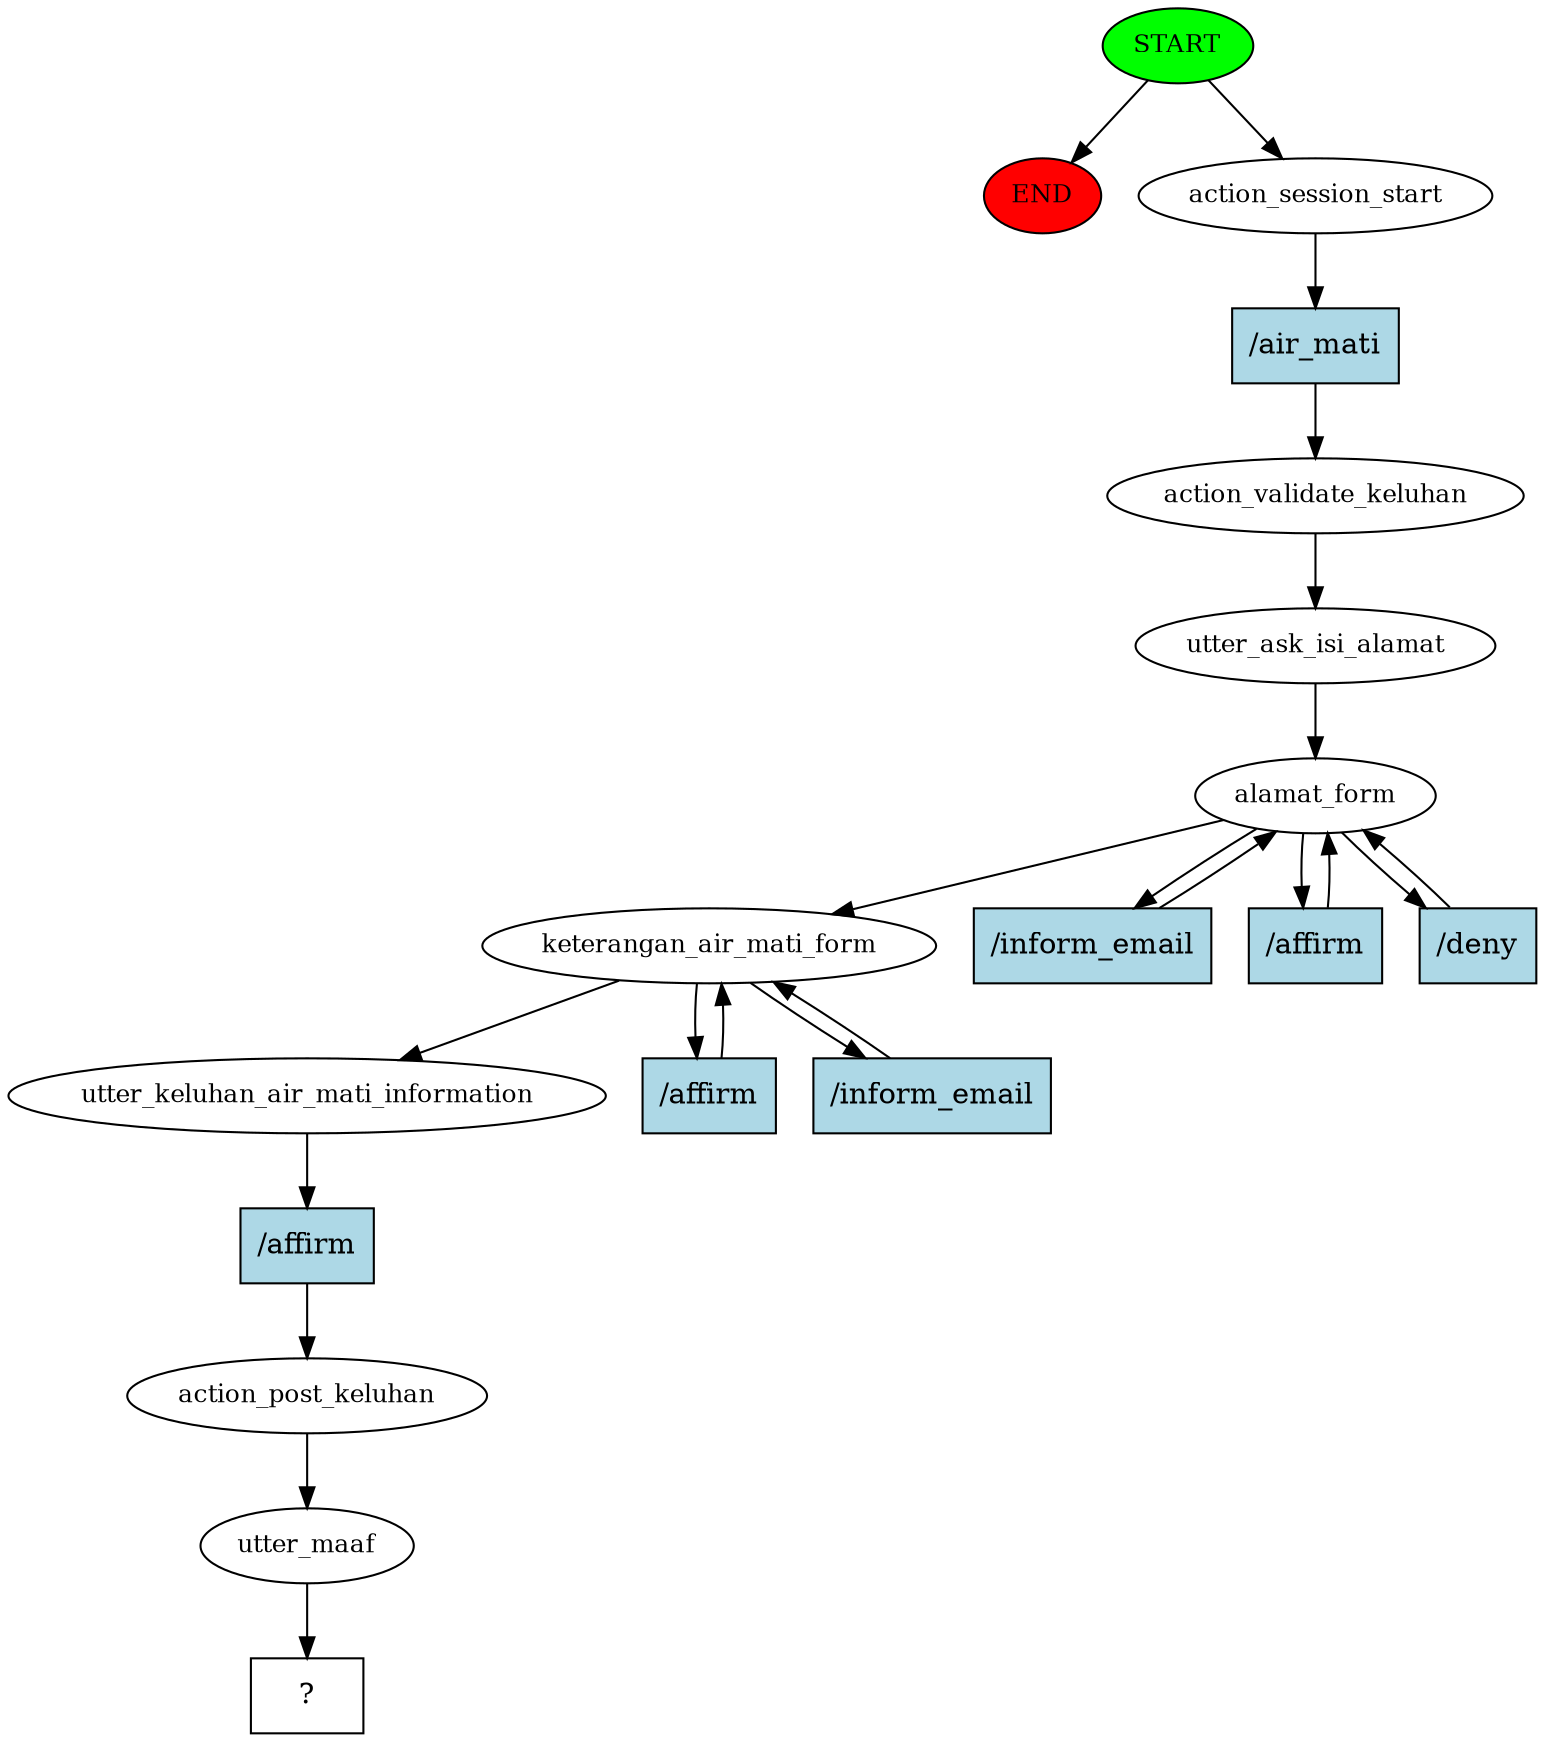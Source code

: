digraph  {
0 [class="start active", fillcolor=green, fontsize=12, label=START, style=filled];
"-1" [class=end, fillcolor=red, fontsize=12, label=END, style=filled];
1 [class=active, fontsize=12, label=action_session_start];
2 [class=active, fontsize=12, label=action_validate_keluhan];
3 [class=active, fontsize=12, label=utter_ask_isi_alamat];
4 [class=active, fontsize=12, label=alamat_form];
9 [class=active, fontsize=12, label=keterangan_air_mati_form];
12 [class=active, fontsize=12, label=utter_keluhan_air_mati_information];
13 [class=active, fontsize=12, label=action_post_keluhan];
14 [class=active, fontsize=12, label=utter_maaf];
15 [class="intent dashed active", label="  ?  ", shape=rect];
16 [class="intent active", fillcolor=lightblue, label="/air_mati", shape=rect, style=filled];
17 [class="intent active", fillcolor=lightblue, label="/inform_email", shape=rect, style=filled];
18 [class="intent active", fillcolor=lightblue, label="/affirm", shape=rect, style=filled];
19 [class="intent active", fillcolor=lightblue, label="/deny", shape=rect, style=filled];
20 [class="intent active", fillcolor=lightblue, label="/affirm", shape=rect, style=filled];
21 [class="intent active", fillcolor=lightblue, label="/inform_email", shape=rect, style=filled];
22 [class="intent active", fillcolor=lightblue, label="/affirm", shape=rect, style=filled];
0 -> "-1"  [class="", key=NONE, label=""];
0 -> 1  [class=active, key=NONE, label=""];
1 -> 16  [class=active, key=0];
2 -> 3  [class=active, key=NONE, label=""];
3 -> 4  [class=active, key=NONE, label=""];
4 -> 9  [class=active, key=NONE, label=""];
4 -> 17  [class=active, key=0];
4 -> 18  [class=active, key=0];
4 -> 19  [class=active, key=0];
9 -> 12  [class=active, key=NONE, label=""];
9 -> 20  [class=active, key=0];
9 -> 21  [class=active, key=0];
12 -> 22  [class=active, key=0];
13 -> 14  [class=active, key=NONE, label=""];
14 -> 15  [class=active, key=NONE, label=""];
16 -> 2  [class=active, key=0];
17 -> 4  [class=active, key=0];
18 -> 4  [class=active, key=0];
19 -> 4  [class=active, key=0];
20 -> 9  [class=active, key=0];
21 -> 9  [class=active, key=0];
22 -> 13  [class=active, key=0];
}
